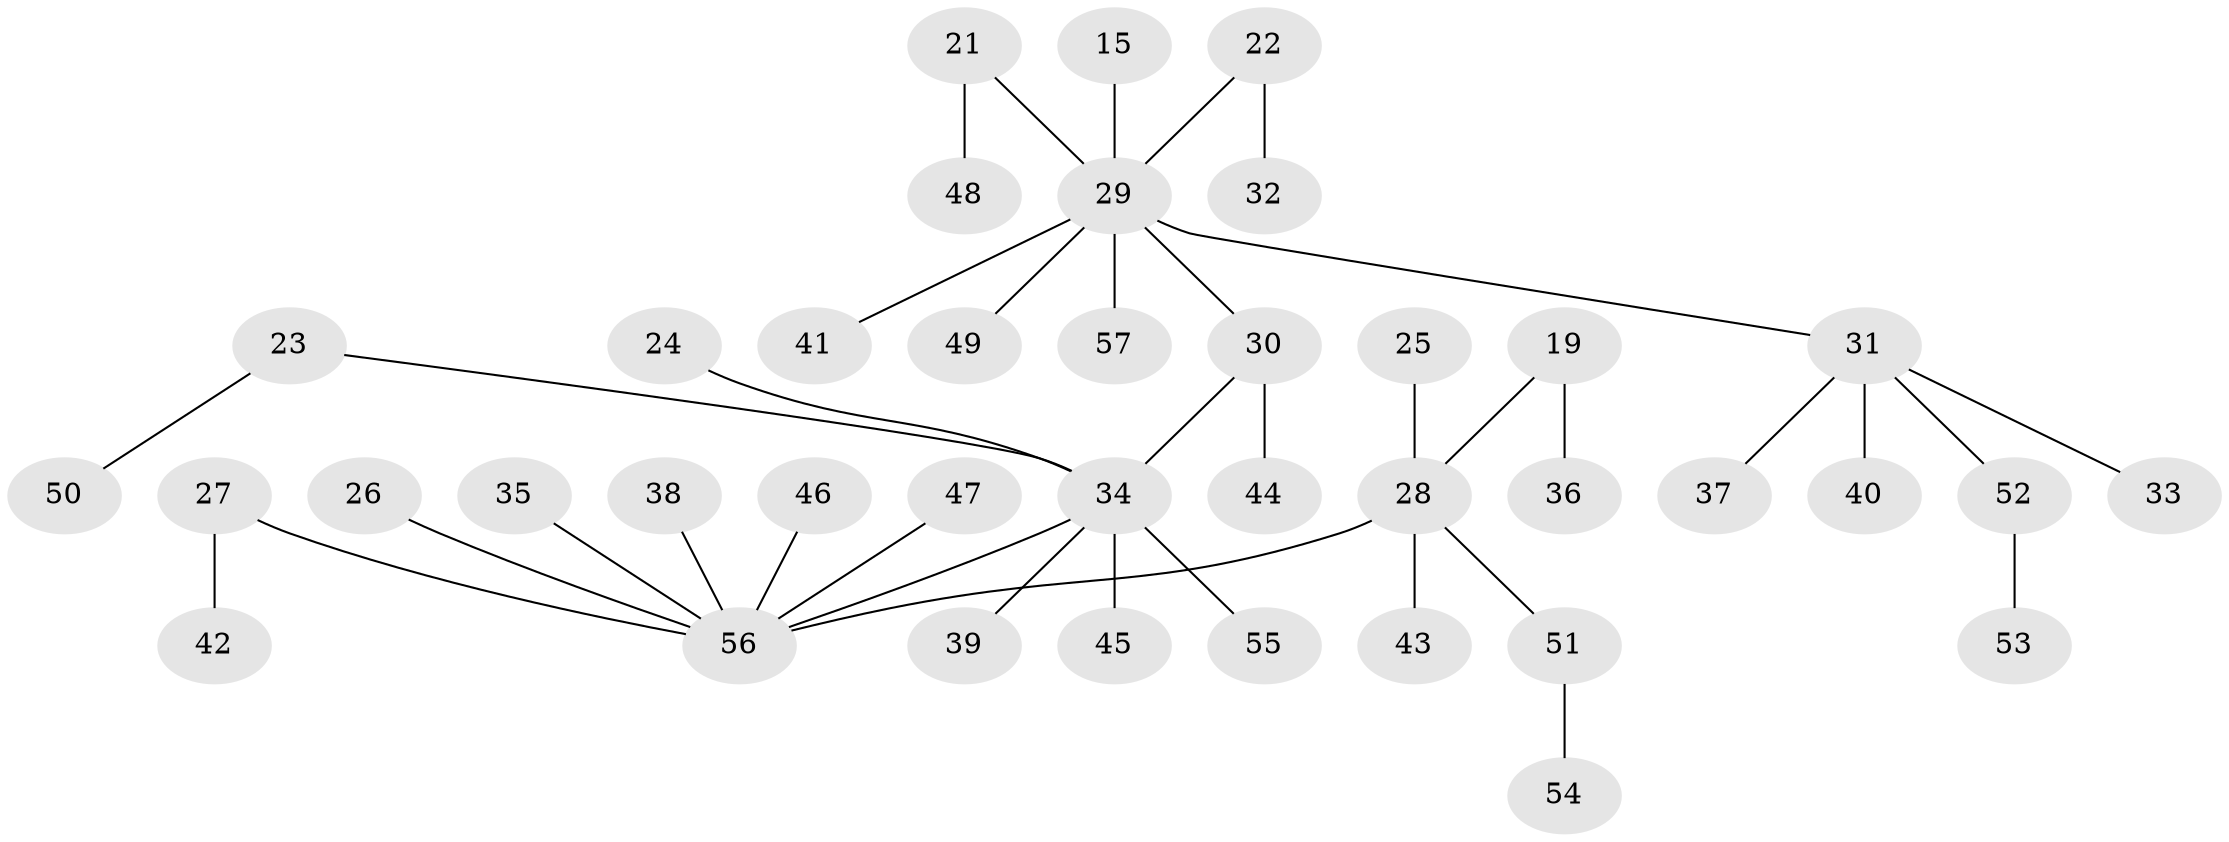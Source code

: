 // original degree distribution, {3: 0.08771929824561403, 5: 0.07017543859649122, 4: 0.05263157894736842, 6: 0.017543859649122806, 2: 0.2631578947368421, 1: 0.5087719298245614}
// Generated by graph-tools (version 1.1) at 2025/55/03/04/25 21:55:57]
// undirected, 39 vertices, 38 edges
graph export_dot {
graph [start="1"]
  node [color=gray90,style=filled];
  15;
  19;
  21;
  22;
  23;
  24;
  25;
  26;
  27;
  28 [super="+16"];
  29 [super="+8+9+20+14"];
  30 [super="+13"];
  31;
  32;
  33;
  34 [super="+2+12+17+18"];
  35;
  36;
  37;
  38;
  39;
  40;
  41;
  42;
  43;
  44;
  45;
  46;
  47;
  48;
  49;
  50;
  51;
  52;
  53;
  54;
  55;
  56 [super="+10+6+11+3"];
  57;
  15 -- 29;
  19 -- 36;
  19 -- 28;
  21 -- 48;
  21 -- 29;
  22 -- 32;
  22 -- 29;
  23 -- 50;
  23 -- 34;
  24 -- 34;
  25 -- 28;
  26 -- 56;
  27 -- 42;
  27 -- 56;
  28 -- 43;
  28 -- 51;
  28 -- 56;
  29 -- 31;
  29 -- 41;
  29 -- 30;
  29 -- 57;
  29 -- 49;
  30 -- 44;
  30 -- 34;
  31 -- 33;
  31 -- 37;
  31 -- 40;
  31 -- 52;
  34 -- 55;
  34 -- 56;
  34 -- 39;
  34 -- 45;
  35 -- 56;
  38 -- 56;
  46 -- 56;
  47 -- 56;
  51 -- 54;
  52 -- 53;
}
